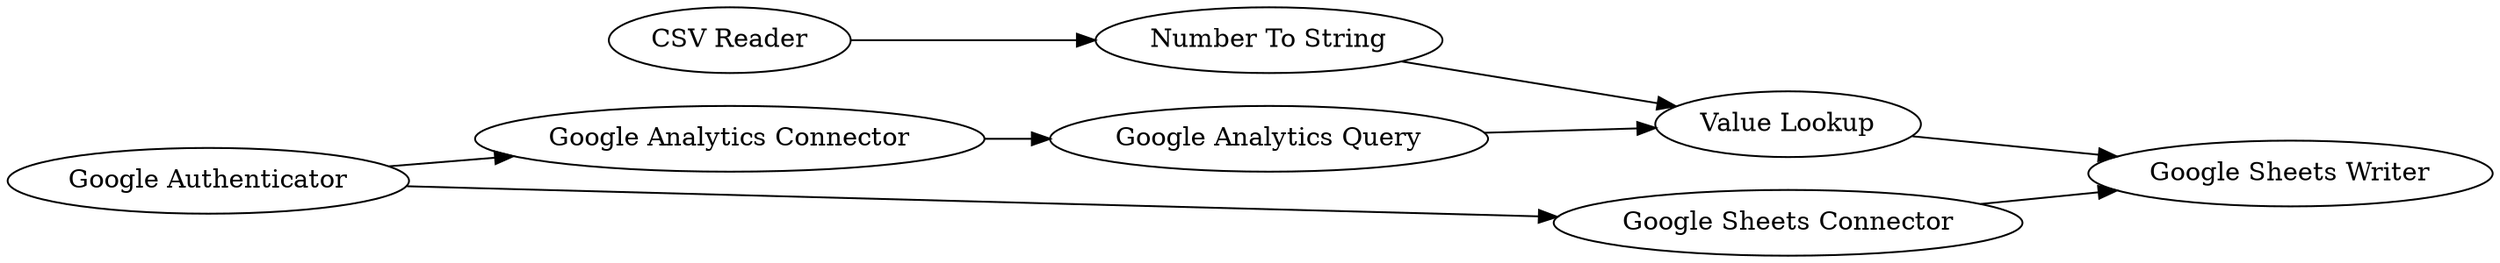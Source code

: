 digraph {
	4 -> 8
	3 -> 5
	1 -> 6
	1 -> 2
	2 -> 3
	8 -> 5
	6 -> 7
	5 -> 7
	5 [label="Value Lookup"]
	1 [label="Google Authenticator"]
	7 [label="Google Sheets Writer"]
	4 [label="CSV Reader"]
	6 [label="Google Sheets Connector"]
	8 [label="Number To String"]
	3 [label="Google Analytics Query"]
	2 [label="Google Analytics Connector"]
	rankdir=LR
}
